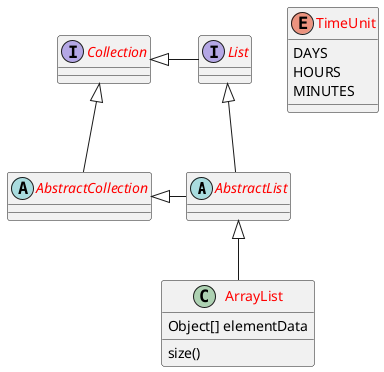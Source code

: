 {
  "sha1": "lz8wzxi3otb2j6mtledzb9ifn0qihyh",
  "insertion": {
    "when": "2024-06-03T18:59:34.676Z",
    "user": "plantuml@gmail.com"
  }
}
@startuml

skinparam classFontName Impact 
skinparam classFontColor red 

abstract class AbstractList
abstract AbstractCollection
interface List
interface Collection

List <|-- AbstractList
Collection <|-- AbstractCollection

Collection <|- List
AbstractCollection <|- AbstractList
AbstractList <|-- ArrayList

ArrayList : Object[] elementData
ArrayList : size()

enum TimeUnit
TimeUnit : DAYS
TimeUnit : HOURS
TimeUnit : MINUTES

@enduml

